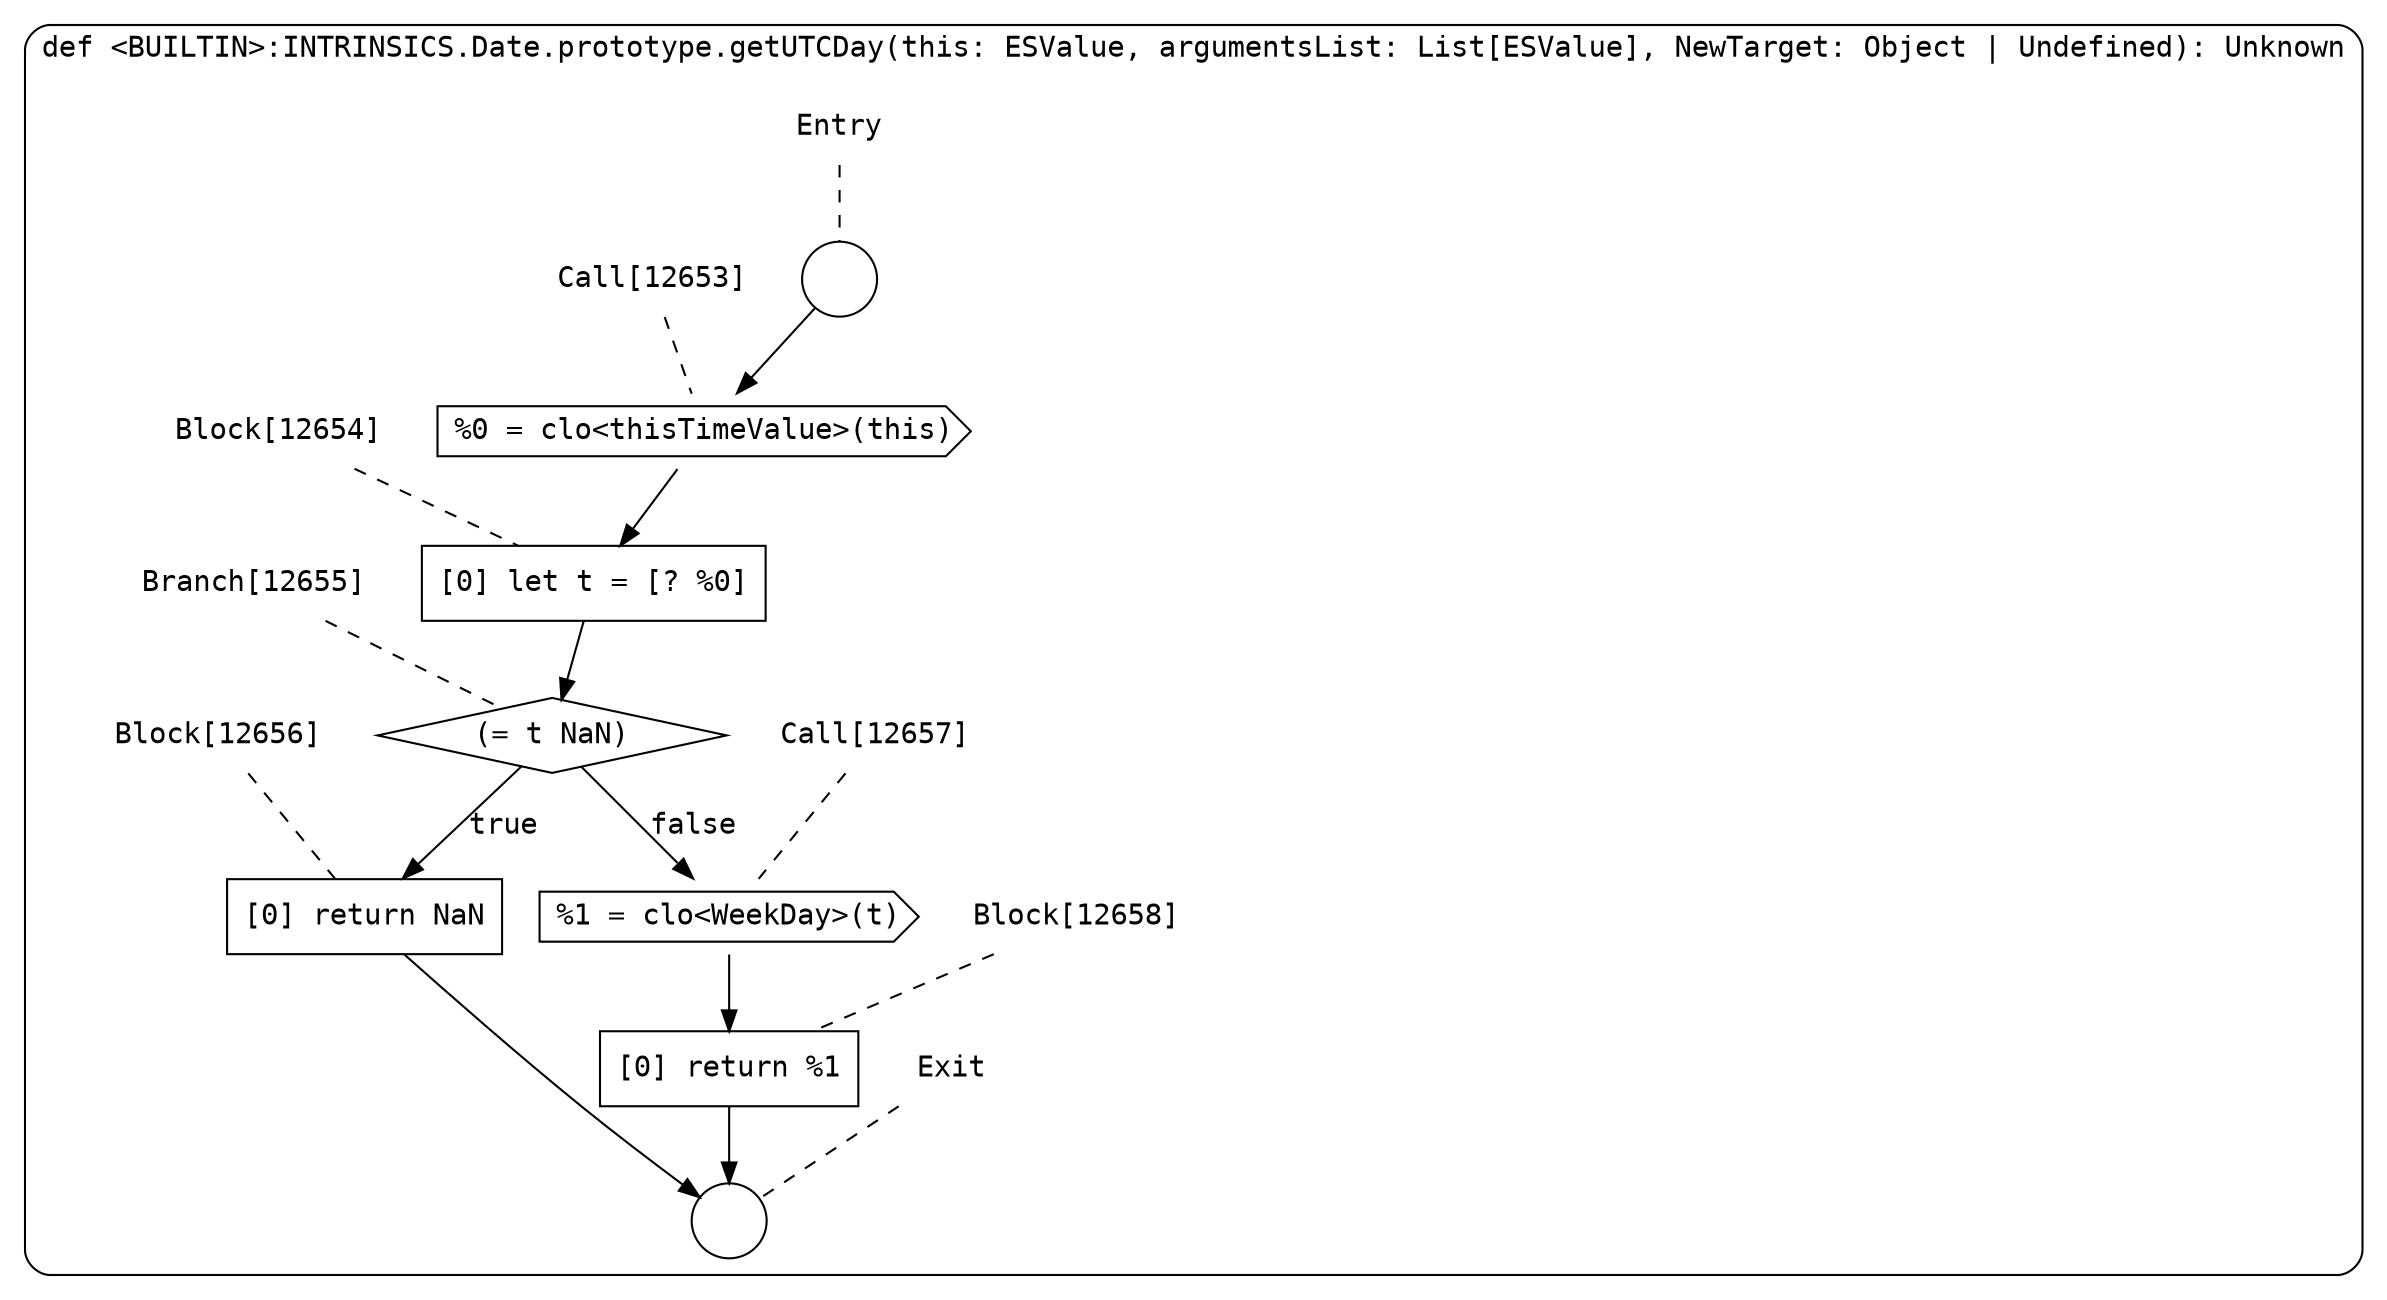 digraph {
  graph [fontname = "Consolas"]
  node [fontname = "Consolas"]
  edge [fontname = "Consolas"]
  subgraph cluster2130 {
    label = "def <BUILTIN>:INTRINSICS.Date.prototype.getUTCDay(this: ESValue, argumentsList: List[ESValue], NewTarget: Object | Undefined): Unknown"
    style = rounded
    cluster2130_entry_name [shape=none, label=<<font color="black">Entry</font>>]
    cluster2130_entry_name -> cluster2130_entry [arrowhead=none, color="black", style=dashed]
    cluster2130_entry [shape=circle label=" " color="black" fillcolor="white" style=filled]
    cluster2130_entry -> node12653 [color="black"]
    cluster2130_exit_name [shape=none, label=<<font color="black">Exit</font>>]
    cluster2130_exit_name -> cluster2130_exit [arrowhead=none, color="black", style=dashed]
    cluster2130_exit [shape=circle label=" " color="black" fillcolor="white" style=filled]
    node12653_name [shape=none, label=<<font color="black">Call[12653]</font>>]
    node12653_name -> node12653 [arrowhead=none, color="black", style=dashed]
    node12653 [shape=cds, label=<<font color="black">%0 = clo&lt;thisTimeValue&gt;(this)</font>> color="black" fillcolor="white", style=filled]
    node12653 -> node12654 [color="black"]
    node12654_name [shape=none, label=<<font color="black">Block[12654]</font>>]
    node12654_name -> node12654 [arrowhead=none, color="black", style=dashed]
    node12654 [shape=box, label=<<font color="black">[0] let t = [? %0]<BR ALIGN="LEFT"/></font>> color="black" fillcolor="white", style=filled]
    node12654 -> node12655 [color="black"]
    node12655_name [shape=none, label=<<font color="black">Branch[12655]</font>>]
    node12655_name -> node12655 [arrowhead=none, color="black", style=dashed]
    node12655 [shape=diamond, label=<<font color="black">(= t NaN)</font>> color="black" fillcolor="white", style=filled]
    node12655 -> node12656 [label=<<font color="black">true</font>> color="black"]
    node12655 -> node12657 [label=<<font color="black">false</font>> color="black"]
    node12656_name [shape=none, label=<<font color="black">Block[12656]</font>>]
    node12656_name -> node12656 [arrowhead=none, color="black", style=dashed]
    node12656 [shape=box, label=<<font color="black">[0] return NaN<BR ALIGN="LEFT"/></font>> color="black" fillcolor="white", style=filled]
    node12656 -> cluster2130_exit [color="black"]
    node12657_name [shape=none, label=<<font color="black">Call[12657]</font>>]
    node12657_name -> node12657 [arrowhead=none, color="black", style=dashed]
    node12657 [shape=cds, label=<<font color="black">%1 = clo&lt;WeekDay&gt;(t)</font>> color="black" fillcolor="white", style=filled]
    node12657 -> node12658 [color="black"]
    node12658_name [shape=none, label=<<font color="black">Block[12658]</font>>]
    node12658_name -> node12658 [arrowhead=none, color="black", style=dashed]
    node12658 [shape=box, label=<<font color="black">[0] return %1<BR ALIGN="LEFT"/></font>> color="black" fillcolor="white", style=filled]
    node12658 -> cluster2130_exit [color="black"]
  }
}